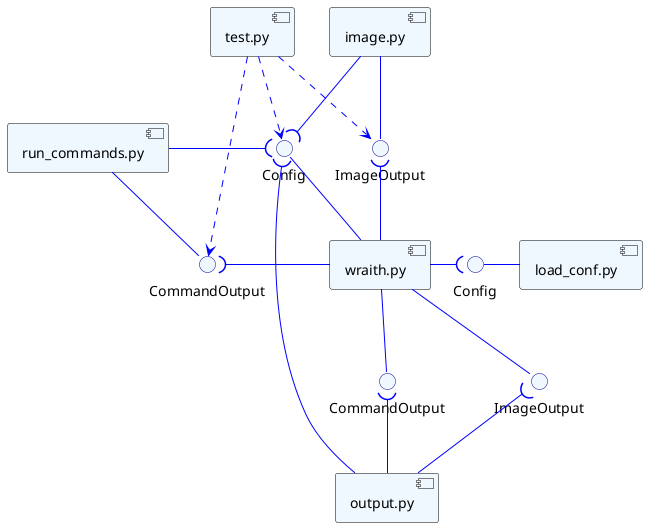 @startuml
skinparam {
    shadowing false
    ArrowColor blue
    ComponentBackgroundColor aliceblue
    ComponentBorderColor black
    InterfaceBackgroundColor aliceblue
    InterfaceBorderColor darkblue
    }

[wraith.py] as wraith
() Config as wconf
() ImageOutput as wimgout
() CommandOutput as wcmdout
wraith -left- wconf
wraith -down- wimgout
wraith -down- wcmdout


[image.py] as image
() ImageOutput as imgout
image -down- imgout

image -down-( wconf
wraith -up-( imgout


[load_conf.py] as load
() Config as conf
load -left- conf

wraith -right-( conf


[output.py] as out
out -up-( wconf
out -up-( wcmdout
out -up-( wimgout


[run_commands.py] as rc
() CommandOutput as cmdout
rc -down- cmdout

rc -right-( wconf
wraith -left-( cmdout


[test.py] as test
test .down.> wconf
test .down.> imgout
test .down.> cmdout

@enduml
